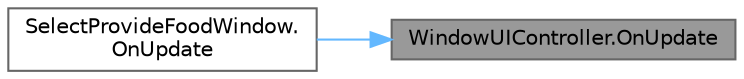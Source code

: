 digraph "WindowUIController.OnUpdate"
{
 // LATEX_PDF_SIZE
  bgcolor="transparent";
  edge [fontname=Helvetica,fontsize=10,labelfontname=Helvetica,labelfontsize=10];
  node [fontname=Helvetica,fontsize=10,shape=box,height=0.2,width=0.4];
  rankdir="RL";
  Node1 [id="Node000001",label="WindowUIController.OnUpdate",height=0.2,width=0.4,color="gray40", fillcolor="grey60", style="filled", fontcolor="black",tooltip="実行処理"];
  Node1 -> Node2 [id="edge1_Node000001_Node000002",dir="back",color="steelblue1",style="solid",tooltip=" "];
  Node2 [id="Node000002",label="SelectProvideFoodWindow.\lOnUpdate",height=0.2,width=0.4,color="grey40", fillcolor="white", style="filled",URL="$class_select_provide_food_window.html#a9994b3692d49bf950d236f8505bfaeb5",tooltip=" "];
}
